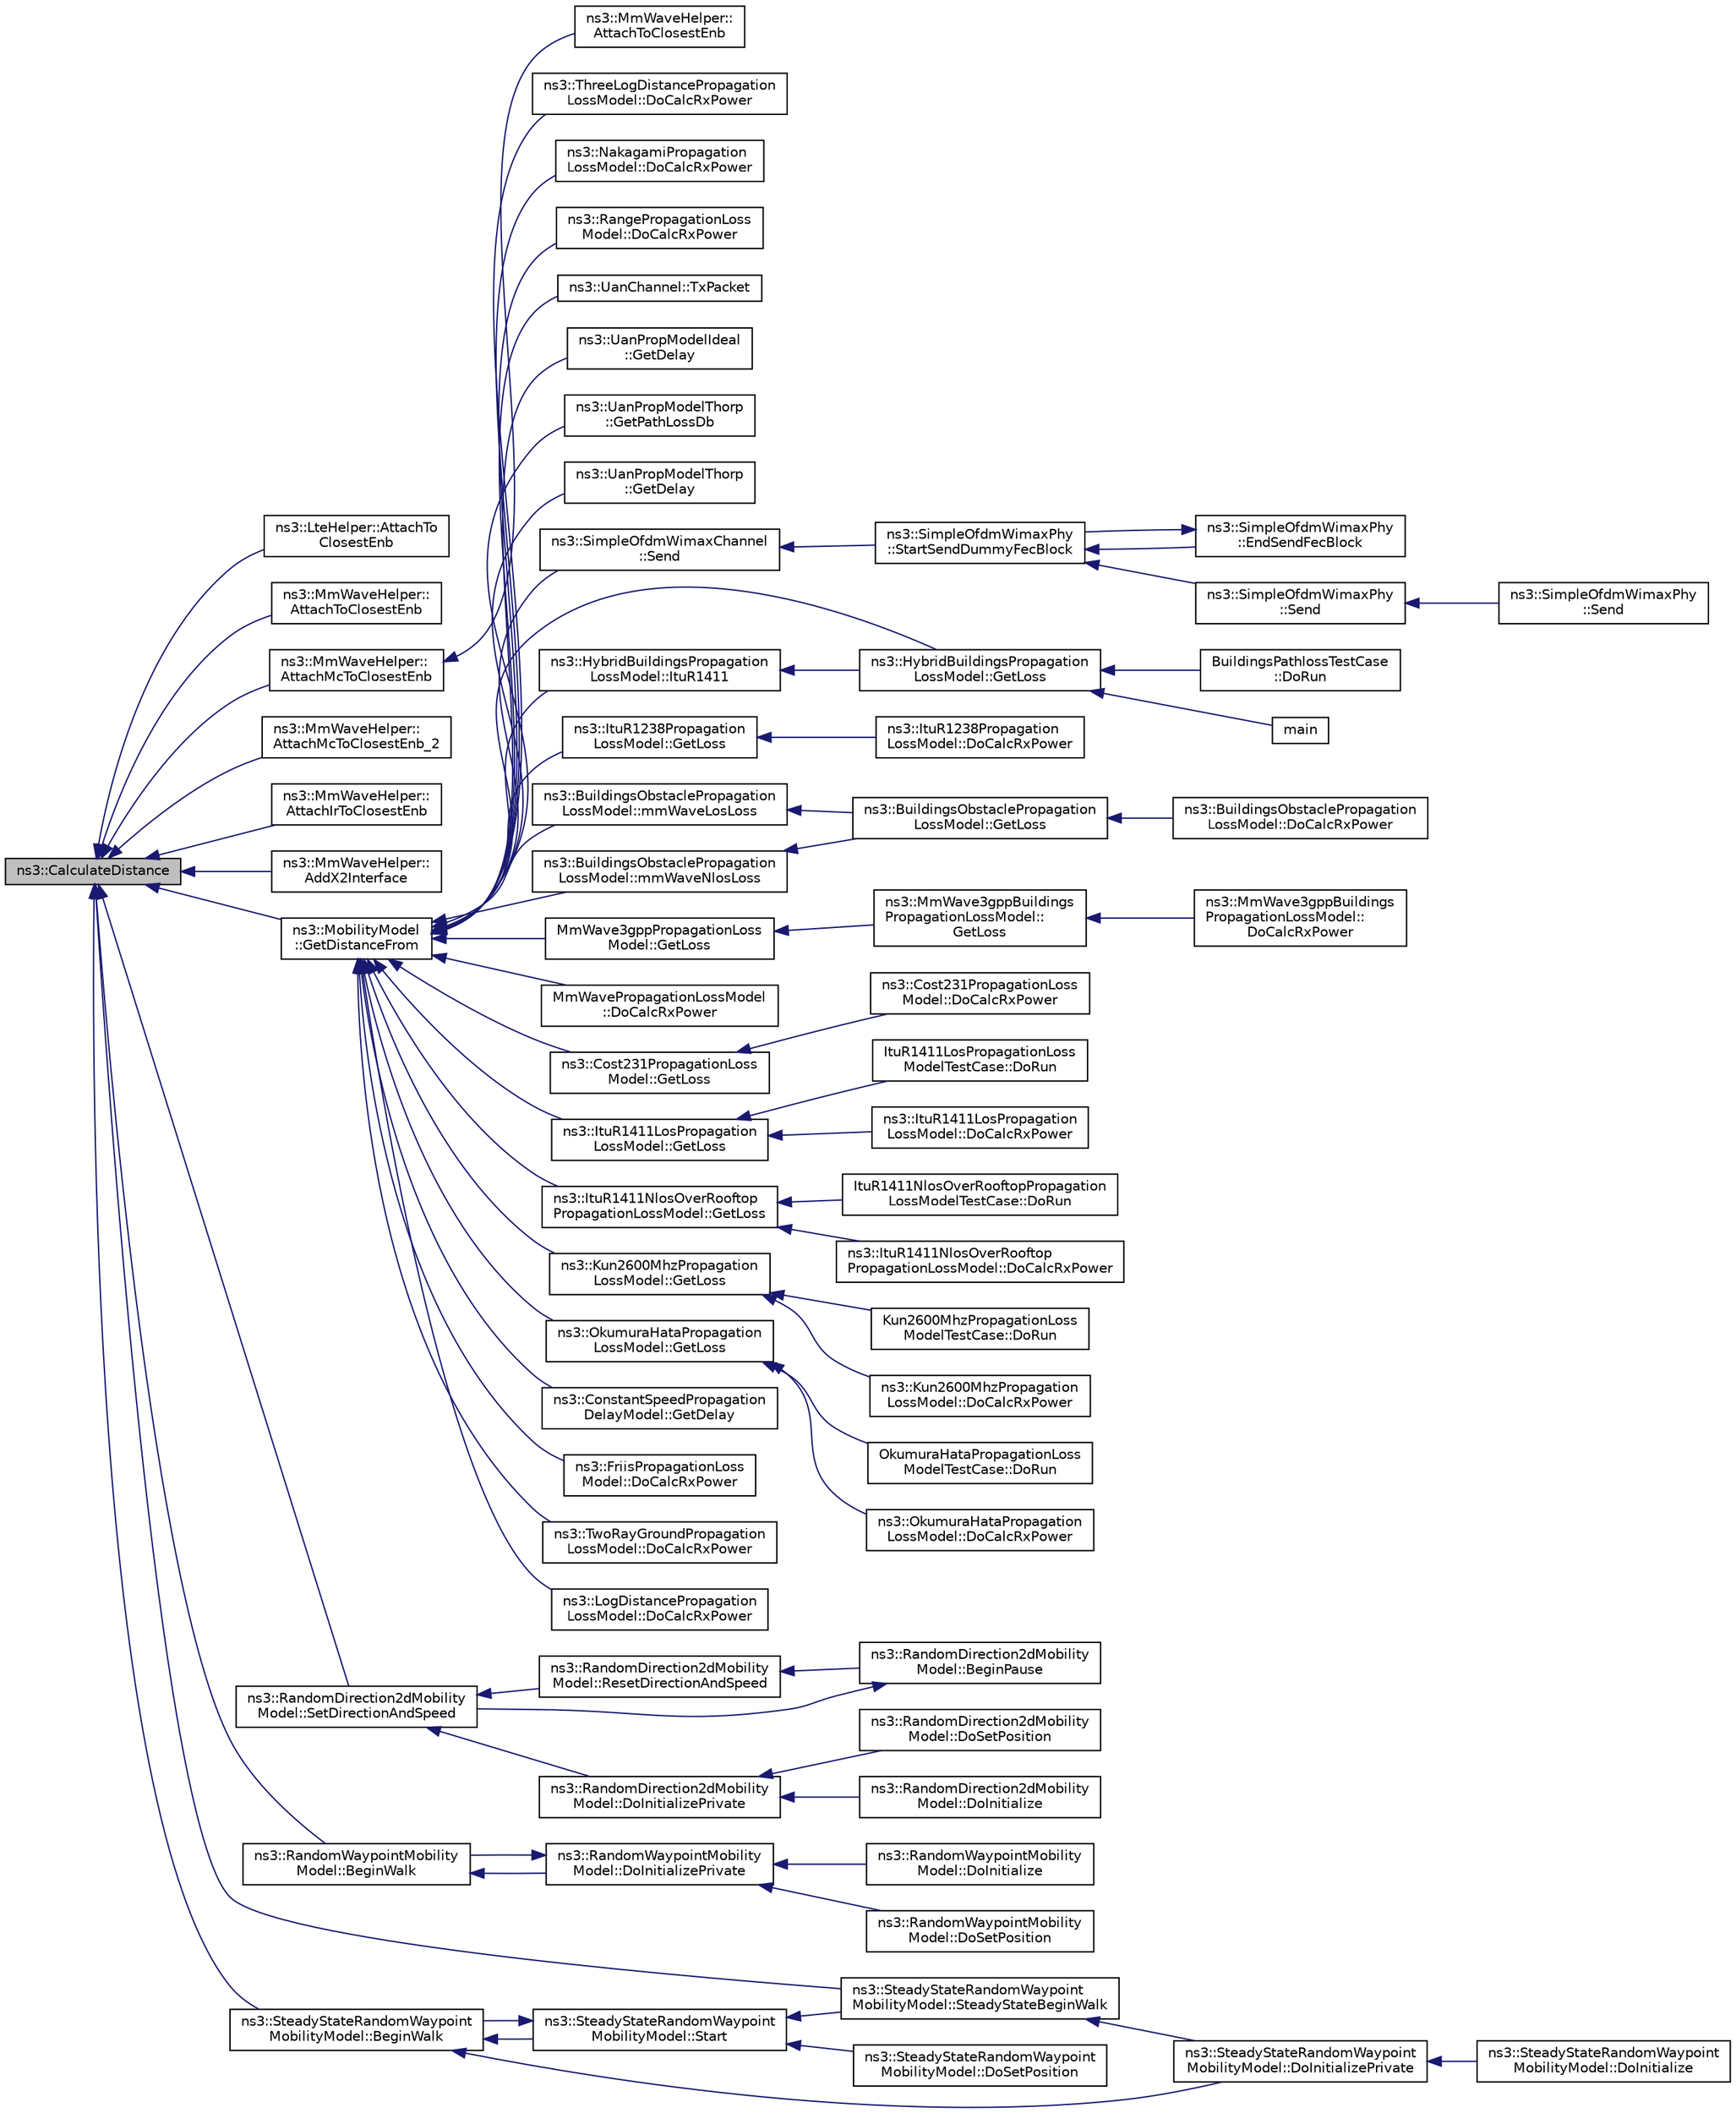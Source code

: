 digraph "ns3::CalculateDistance"
{
  edge [fontname="Helvetica",fontsize="10",labelfontname="Helvetica",labelfontsize="10"];
  node [fontname="Helvetica",fontsize="10",shape=record];
  rankdir="LR";
  Node1 [label="ns3::CalculateDistance",height=0.2,width=0.4,color="black", fillcolor="grey75", style="filled", fontcolor="black"];
  Node1 -> Node2 [dir="back",color="midnightblue",fontsize="10",style="solid"];
  Node2 [label="ns3::LteHelper::AttachTo\lClosestEnb",height=0.2,width=0.4,color="black", fillcolor="white", style="filled",URL="$d6/d63/classns3_1_1LteHelper.html#a53c58a26c1e017b8116e86d82d5897bb",tooltip="Manual attachment of a UE device to the network via the closest eNodeB (with respect to distance) amo..."];
  Node1 -> Node3 [dir="back",color="midnightblue",fontsize="10",style="solid"];
  Node3 [label="ns3::MmWaveHelper::\lAttachToClosestEnb",height=0.2,width=0.4,color="black", fillcolor="white", style="filled",URL="$dd/d6b/classns3_1_1MmWaveHelper.html#a10d1215d5a0e59e471a2a062ffa9f274"];
  Node1 -> Node4 [dir="back",color="midnightblue",fontsize="10",style="solid"];
  Node4 [label="ns3::MmWaveHelper::\lAttachMcToClosestEnb",height=0.2,width=0.4,color="black", fillcolor="white", style="filled",URL="$dd/d6b/classns3_1_1MmWaveHelper.html#ab071490fd7b33a01933e274fa2a29415"];
  Node4 -> Node5 [dir="back",color="midnightblue",fontsize="10",style="solid"];
  Node5 [label="ns3::MmWaveHelper::\lAttachToClosestEnb",height=0.2,width=0.4,color="black", fillcolor="white", style="filled",URL="$dd/d6b/classns3_1_1MmWaveHelper.html#a3a6721f4d496581df38be0f415738fa5"];
  Node1 -> Node6 [dir="back",color="midnightblue",fontsize="10",style="solid"];
  Node6 [label="ns3::MmWaveHelper::\lAttachMcToClosestEnb_2",height=0.2,width=0.4,color="black", fillcolor="white", style="filled",URL="$dd/d6b/classns3_1_1MmWaveHelper.html#abb13627c4d58e805672cccebd7716559"];
  Node1 -> Node7 [dir="back",color="midnightblue",fontsize="10",style="solid"];
  Node7 [label="ns3::MmWaveHelper::\lAttachIrToClosestEnb",height=0.2,width=0.4,color="black", fillcolor="white", style="filled",URL="$dd/d6b/classns3_1_1MmWaveHelper.html#abb0df4557a8d7d5b7838e3602a1ddb97"];
  Node1 -> Node8 [dir="back",color="midnightblue",fontsize="10",style="solid"];
  Node8 [label="ns3::MmWaveHelper::\lAddX2Interface",height=0.2,width=0.4,color="black", fillcolor="white", style="filled",URL="$dd/d6b/classns3_1_1MmWaveHelper.html#af66ea0f5bae007a1a47e18a1542a9c9c"];
  Node1 -> Node9 [dir="back",color="midnightblue",fontsize="10",style="solid"];
  Node9 [label="ns3::MobilityModel\l::GetDistanceFrom",height=0.2,width=0.4,color="black", fillcolor="white", style="filled",URL="$d4/dc5/classns3_1_1MobilityModel.html#afa16c20b3c5fd135be075000f0272f31"];
  Node9 -> Node10 [dir="back",color="midnightblue",fontsize="10",style="solid"];
  Node10 [label="ns3::HybridBuildingsPropagation\lLossModel::GetLoss",height=0.2,width=0.4,color="black", fillcolor="white", style="filled",URL="$de/df8/classns3_1_1HybridBuildingsPropagationLossModel.html#a241f98b865eb28321e724c6963ba4f83"];
  Node10 -> Node11 [dir="back",color="midnightblue",fontsize="10",style="solid"];
  Node11 [label="main",height=0.2,width=0.4,color="black", fillcolor="white", style="filled",URL="$d1/dc3/buildings-pathloss-profiler_8cc.html#a0ddf1224851353fc92bfbff6f499fa97"];
  Node10 -> Node12 [dir="back",color="midnightblue",fontsize="10",style="solid"];
  Node12 [label="BuildingsPathlossTestCase\l::DoRun",height=0.2,width=0.4,color="black", fillcolor="white", style="filled",URL="$db/dc5/classBuildingsPathlossTestCase.html#a6b16dda55a96c818e4612ada692b6b35",tooltip="Implementation to actually run this TestCase. "];
  Node9 -> Node13 [dir="back",color="midnightblue",fontsize="10",style="solid"];
  Node13 [label="ns3::HybridBuildingsPropagation\lLossModel::ItuR1411",height=0.2,width=0.4,color="black", fillcolor="white", style="filled",URL="$de/df8/classns3_1_1HybridBuildingsPropagationLossModel.html#a96de0ed2ba5a5e579e2c20942ca568fa"];
  Node13 -> Node10 [dir="back",color="midnightblue",fontsize="10",style="solid"];
  Node9 -> Node14 [dir="back",color="midnightblue",fontsize="10",style="solid"];
  Node14 [label="ns3::ItuR1238Propagation\lLossModel::GetLoss",height=0.2,width=0.4,color="black", fillcolor="white", style="filled",URL="$df/d3f/classns3_1_1ItuR1238PropagationLossModel.html#a9f628a8cf40ba661eb60ba2fb81406c2"];
  Node14 -> Node15 [dir="back",color="midnightblue",fontsize="10",style="solid"];
  Node15 [label="ns3::ItuR1238Propagation\lLossModel::DoCalcRxPower",height=0.2,width=0.4,color="black", fillcolor="white", style="filled",URL="$df/d3f/classns3_1_1ItuR1238PropagationLossModel.html#a5264af642cb5a328f467a7c445dee693"];
  Node9 -> Node16 [dir="back",color="midnightblue",fontsize="10",style="solid"];
  Node16 [label="ns3::BuildingsObstaclePropagation\lLossModel::mmWaveLosLoss",height=0.2,width=0.4,color="black", fillcolor="white", style="filled",URL="$db/d0d/classns3_1_1BuildingsObstaclePropagationLossModel.html#ad689fe28aa4e050953598741fa1a627c"];
  Node16 -> Node17 [dir="back",color="midnightblue",fontsize="10",style="solid"];
  Node17 [label="ns3::BuildingsObstaclePropagation\lLossModel::GetLoss",height=0.2,width=0.4,color="black", fillcolor="white", style="filled",URL="$db/d0d/classns3_1_1BuildingsObstaclePropagationLossModel.html#aeb4896558411b94c66c1070dd800b1e1"];
  Node17 -> Node18 [dir="back",color="midnightblue",fontsize="10",style="solid"];
  Node18 [label="ns3::BuildingsObstaclePropagation\lLossModel::DoCalcRxPower",height=0.2,width=0.4,color="black", fillcolor="white", style="filled",URL="$db/d0d/classns3_1_1BuildingsObstaclePropagationLossModel.html#ae938f5d032fe35e93ffc3c98450947d3"];
  Node9 -> Node19 [dir="back",color="midnightblue",fontsize="10",style="solid"];
  Node19 [label="ns3::BuildingsObstaclePropagation\lLossModel::mmWaveNlosLoss",height=0.2,width=0.4,color="black", fillcolor="white", style="filled",URL="$db/d0d/classns3_1_1BuildingsObstaclePropagationLossModel.html#a165f29adb5af1840a7cbb837dcd8e5c9"];
  Node19 -> Node17 [dir="back",color="midnightblue",fontsize="10",style="solid"];
  Node9 -> Node20 [dir="back",color="midnightblue",fontsize="10",style="solid"];
  Node20 [label="MmWave3gppPropagationLoss\lModel::GetLoss",height=0.2,width=0.4,color="black", fillcolor="white", style="filled",URL="$dc/d49/classMmWave3gppPropagationLossModel.html#ae389c108155d92774975e8a8d0de9c6a"];
  Node20 -> Node21 [dir="back",color="midnightblue",fontsize="10",style="solid"];
  Node21 [label="ns3::MmWave3gppBuildings\lPropagationLossModel::\lGetLoss",height=0.2,width=0.4,color="black", fillcolor="white", style="filled",URL="$d6/d89/classns3_1_1MmWave3gppBuildingsPropagationLossModel.html#ae461e2a33b54da63fe384804e719813b"];
  Node21 -> Node22 [dir="back",color="midnightblue",fontsize="10",style="solid"];
  Node22 [label="ns3::MmWave3gppBuildings\lPropagationLossModel::\lDoCalcRxPower",height=0.2,width=0.4,color="black", fillcolor="white", style="filled",URL="$d6/d89/classns3_1_1MmWave3gppBuildingsPropagationLossModel.html#ada18d8a51aff691ae918be09794df267"];
  Node9 -> Node23 [dir="back",color="midnightblue",fontsize="10",style="solid"];
  Node23 [label="MmWavePropagationLossModel\l::DoCalcRxPower",height=0.2,width=0.4,color="black", fillcolor="white", style="filled",URL="$d7/d6e/classMmWavePropagationLossModel.html#a28b879dc3d4404dd807b50527c71e51c"];
  Node9 -> Node24 [dir="back",color="midnightblue",fontsize="10",style="solid"];
  Node24 [label="ns3::Cost231PropagationLoss\lModel::GetLoss",height=0.2,width=0.4,color="black", fillcolor="white", style="filled",URL="$d9/df2/classns3_1_1Cost231PropagationLossModel.html#adcd7815ef6c85c45565231142004f4e8"];
  Node24 -> Node25 [dir="back",color="midnightblue",fontsize="10",style="solid"];
  Node25 [label="ns3::Cost231PropagationLoss\lModel::DoCalcRxPower",height=0.2,width=0.4,color="black", fillcolor="white", style="filled",URL="$d9/df2/classns3_1_1Cost231PropagationLossModel.html#a69ee4232b70016dda215a8634349932e"];
  Node9 -> Node26 [dir="back",color="midnightblue",fontsize="10",style="solid"];
  Node26 [label="ns3::ItuR1411LosPropagation\lLossModel::GetLoss",height=0.2,width=0.4,color="black", fillcolor="white", style="filled",URL="$d4/da8/classns3_1_1ItuR1411LosPropagationLossModel.html#ad194a5751273291ef168cafa0efc9ca6"];
  Node26 -> Node27 [dir="back",color="midnightblue",fontsize="10",style="solid"];
  Node27 [label="ns3::ItuR1411LosPropagation\lLossModel::DoCalcRxPower",height=0.2,width=0.4,color="black", fillcolor="white", style="filled",URL="$d4/da8/classns3_1_1ItuR1411LosPropagationLossModel.html#a4d3a669fac3015e30ab70d53113d7d52"];
  Node26 -> Node28 [dir="back",color="midnightblue",fontsize="10",style="solid"];
  Node28 [label="ItuR1411LosPropagationLoss\lModelTestCase::DoRun",height=0.2,width=0.4,color="black", fillcolor="white", style="filled",URL="$d9/dc9/classItuR1411LosPropagationLossModelTestCase.html#a13bfa897fc98c45a328bf90f0f648249",tooltip="Implementation to actually run this TestCase. "];
  Node9 -> Node29 [dir="back",color="midnightblue",fontsize="10",style="solid"];
  Node29 [label="ns3::ItuR1411NlosOverRooftop\lPropagationLossModel::GetLoss",height=0.2,width=0.4,color="black", fillcolor="white", style="filled",URL="$d6/d73/classns3_1_1ItuR1411NlosOverRooftopPropagationLossModel.html#a73ddf8a5aec66d107cf56b33160dd116"];
  Node29 -> Node30 [dir="back",color="midnightblue",fontsize="10",style="solid"];
  Node30 [label="ns3::ItuR1411NlosOverRooftop\lPropagationLossModel::DoCalcRxPower",height=0.2,width=0.4,color="black", fillcolor="white", style="filled",URL="$d6/d73/classns3_1_1ItuR1411NlosOverRooftopPropagationLossModel.html#a3afc938f060814307382eb07791ff00b"];
  Node29 -> Node31 [dir="back",color="midnightblue",fontsize="10",style="solid"];
  Node31 [label="ItuR1411NlosOverRooftopPropagation\lLossModelTestCase::DoRun",height=0.2,width=0.4,color="black", fillcolor="white", style="filled",URL="$df/db7/classItuR1411NlosOverRooftopPropagationLossModelTestCase.html#a8b0deec1405f06522fd9d3a44734e51d",tooltip="Implementation to actually run this TestCase. "];
  Node9 -> Node32 [dir="back",color="midnightblue",fontsize="10",style="solid"];
  Node32 [label="ns3::Kun2600MhzPropagation\lLossModel::GetLoss",height=0.2,width=0.4,color="black", fillcolor="white", style="filled",URL="$db/d8c/classns3_1_1Kun2600MhzPropagationLossModel.html#a6ca564e4f91bd979af59431ae2a9e0d8"];
  Node32 -> Node33 [dir="back",color="midnightblue",fontsize="10",style="solid"];
  Node33 [label="ns3::Kun2600MhzPropagation\lLossModel::DoCalcRxPower",height=0.2,width=0.4,color="black", fillcolor="white", style="filled",URL="$db/d8c/classns3_1_1Kun2600MhzPropagationLossModel.html#a705cd3abfe2e8d5841cfb629e210d8c2"];
  Node32 -> Node34 [dir="back",color="midnightblue",fontsize="10",style="solid"];
  Node34 [label="Kun2600MhzPropagationLoss\lModelTestCase::DoRun",height=0.2,width=0.4,color="black", fillcolor="white", style="filled",URL="$dc/d83/classKun2600MhzPropagationLossModelTestCase.html#aa5278eaa92b5abce1cd91bfea29ec794",tooltip="Implementation to actually run this TestCase. "];
  Node9 -> Node35 [dir="back",color="midnightblue",fontsize="10",style="solid"];
  Node35 [label="ns3::OkumuraHataPropagation\lLossModel::GetLoss",height=0.2,width=0.4,color="black", fillcolor="white", style="filled",URL="$d7/df9/classns3_1_1OkumuraHataPropagationLossModel.html#aa6ca10bd9ebdbc46deeec2e036ba6938"];
  Node35 -> Node36 [dir="back",color="midnightblue",fontsize="10",style="solid"];
  Node36 [label="ns3::OkumuraHataPropagation\lLossModel::DoCalcRxPower",height=0.2,width=0.4,color="black", fillcolor="white", style="filled",URL="$d7/df9/classns3_1_1OkumuraHataPropagationLossModel.html#ab3a4458fc050a0e246e21eae2ca1e955"];
  Node35 -> Node37 [dir="back",color="midnightblue",fontsize="10",style="solid"];
  Node37 [label="OkumuraHataPropagationLoss\lModelTestCase::DoRun",height=0.2,width=0.4,color="black", fillcolor="white", style="filled",URL="$de/db1/classOkumuraHataPropagationLossModelTestCase.html#a2eeb636f42a7780e1767fb2fb21875af",tooltip="Implementation to actually run this TestCase. "];
  Node9 -> Node38 [dir="back",color="midnightblue",fontsize="10",style="solid"];
  Node38 [label="ns3::ConstantSpeedPropagation\lDelayModel::GetDelay",height=0.2,width=0.4,color="black", fillcolor="white", style="filled",URL="$d3/db8/classns3_1_1ConstantSpeedPropagationDelayModel.html#a02fbbd68ce99f0850f19f546ea682f8b"];
  Node9 -> Node39 [dir="back",color="midnightblue",fontsize="10",style="solid"];
  Node39 [label="ns3::FriisPropagationLoss\lModel::DoCalcRxPower",height=0.2,width=0.4,color="black", fillcolor="white", style="filled",URL="$d2/d68/classns3_1_1FriisPropagationLossModel.html#afa96b418174d515984c9e5f79af399dd"];
  Node9 -> Node40 [dir="back",color="midnightblue",fontsize="10",style="solid"];
  Node40 [label="ns3::TwoRayGroundPropagation\lLossModel::DoCalcRxPower",height=0.2,width=0.4,color="black", fillcolor="white", style="filled",URL="$da/d18/classns3_1_1TwoRayGroundPropagationLossModel.html#a72cae304e6cafffa4eb1dd6292e6f470"];
  Node9 -> Node41 [dir="back",color="midnightblue",fontsize="10",style="solid"];
  Node41 [label="ns3::LogDistancePropagation\lLossModel::DoCalcRxPower",height=0.2,width=0.4,color="black", fillcolor="white", style="filled",URL="$d6/dab/classns3_1_1LogDistancePropagationLossModel.html#acf6fa322564f60f5140b3e6cc7910581"];
  Node9 -> Node42 [dir="back",color="midnightblue",fontsize="10",style="solid"];
  Node42 [label="ns3::ThreeLogDistancePropagation\lLossModel::DoCalcRxPower",height=0.2,width=0.4,color="black", fillcolor="white", style="filled",URL="$da/d93/classns3_1_1ThreeLogDistancePropagationLossModel.html#affb50ea34b4f46000c66069c75beb04f"];
  Node9 -> Node43 [dir="back",color="midnightblue",fontsize="10",style="solid"];
  Node43 [label="ns3::NakagamiPropagation\lLossModel::DoCalcRxPower",height=0.2,width=0.4,color="black", fillcolor="white", style="filled",URL="$d5/d69/classns3_1_1NakagamiPropagationLossModel.html#a23a080bfe8e23fc663a1408769d9f88f"];
  Node9 -> Node44 [dir="back",color="midnightblue",fontsize="10",style="solid"];
  Node44 [label="ns3::RangePropagationLoss\lModel::DoCalcRxPower",height=0.2,width=0.4,color="black", fillcolor="white", style="filled",URL="$d6/d95/classns3_1_1RangePropagationLossModel.html#a6a377b216c413b69574ff2186fda7995"];
  Node9 -> Node45 [dir="back",color="midnightblue",fontsize="10",style="solid"];
  Node45 [label="ns3::UanChannel::TxPacket",height=0.2,width=0.4,color="black", fillcolor="white", style="filled",URL="$d1/dec/classns3_1_1UanChannel.html#aaf9ea1b58b62a99e1c05c4732dcb5b55"];
  Node9 -> Node46 [dir="back",color="midnightblue",fontsize="10",style="solid"];
  Node46 [label="ns3::UanPropModelIdeal\l::GetDelay",height=0.2,width=0.4,color="black", fillcolor="white", style="filled",URL="$de/d16/classns3_1_1UanPropModelIdeal.html#a3aee9ee82d6cf798ce814f6e46d6dfd3"];
  Node9 -> Node47 [dir="back",color="midnightblue",fontsize="10",style="solid"];
  Node47 [label="ns3::UanPropModelThorp\l::GetPathLossDb",height=0.2,width=0.4,color="black", fillcolor="white", style="filled",URL="$dd/d8e/classns3_1_1UanPropModelThorp.html#a5234a83f4289907a57afa9246e4e0f8b"];
  Node9 -> Node48 [dir="back",color="midnightblue",fontsize="10",style="solid"];
  Node48 [label="ns3::UanPropModelThorp\l::GetDelay",height=0.2,width=0.4,color="black", fillcolor="white", style="filled",URL="$dd/d8e/classns3_1_1UanPropModelThorp.html#a6b89d0d9e637546e3af0b324c42fc4e0"];
  Node9 -> Node49 [dir="back",color="midnightblue",fontsize="10",style="solid"];
  Node49 [label="ns3::SimpleOfdmWimaxChannel\l::Send",height=0.2,width=0.4,color="black", fillcolor="white", style="filled",URL="$d6/dde/classns3_1_1SimpleOfdmWimaxChannel.html#ac056bb3c46b4ecc56b4fe32fefd79bc6",tooltip="Sends a dummy fec block to all connected physical devices. "];
  Node49 -> Node50 [dir="back",color="midnightblue",fontsize="10",style="solid"];
  Node50 [label="ns3::SimpleOfdmWimaxPhy\l::StartSendDummyFecBlock",height=0.2,width=0.4,color="black", fillcolor="white", style="filled",URL="$d5/dba/classns3_1_1SimpleOfdmWimaxPhy.html#a224ebae3cb0c6309b1d290dcfe349963"];
  Node50 -> Node51 [dir="back",color="midnightblue",fontsize="10",style="solid"];
  Node51 [label="ns3::SimpleOfdmWimaxPhy\l::Send",height=0.2,width=0.4,color="black", fillcolor="white", style="filled",URL="$d5/dba/classns3_1_1SimpleOfdmWimaxPhy.html#ac39b27e0e9ce8d571f307fcc7d40d2ad",tooltip="Sends a burst on the channel. "];
  Node51 -> Node52 [dir="back",color="midnightblue",fontsize="10",style="solid"];
  Node52 [label="ns3::SimpleOfdmWimaxPhy\l::Send",height=0.2,width=0.4,color="black", fillcolor="white", style="filled",URL="$d5/dba/classns3_1_1SimpleOfdmWimaxPhy.html#a8df8042b7b44fdf471addecf6c41f074",tooltip="Sends a burst on the channel. "];
  Node50 -> Node53 [dir="back",color="midnightblue",fontsize="10",style="solid"];
  Node53 [label="ns3::SimpleOfdmWimaxPhy\l::EndSendFecBlock",height=0.2,width=0.4,color="black", fillcolor="white", style="filled",URL="$d5/dba/classns3_1_1SimpleOfdmWimaxPhy.html#a488d6fa3a7f48b641422e790c796a742"];
  Node53 -> Node50 [dir="back",color="midnightblue",fontsize="10",style="solid"];
  Node1 -> Node54 [dir="back",color="midnightblue",fontsize="10",style="solid"];
  Node54 [label="ns3::RandomDirection2dMobility\lModel::SetDirectionAndSpeed",height=0.2,width=0.4,color="black", fillcolor="white", style="filled",URL="$dc/d1a/classns3_1_1RandomDirection2dMobilityModel.html#a29c1abbed69775374f52c5635cadd5d9"];
  Node54 -> Node55 [dir="back",color="midnightblue",fontsize="10",style="solid"];
  Node55 [label="ns3::RandomDirection2dMobility\lModel::DoInitializePrivate",height=0.2,width=0.4,color="black", fillcolor="white", style="filled",URL="$dc/d1a/classns3_1_1RandomDirection2dMobilityModel.html#a8240bba0ddc6f386bda3ebf96b383a6a"];
  Node55 -> Node56 [dir="back",color="midnightblue",fontsize="10",style="solid"];
  Node56 [label="ns3::RandomDirection2dMobility\lModel::DoInitialize",height=0.2,width=0.4,color="black", fillcolor="white", style="filled",URL="$dc/d1a/classns3_1_1RandomDirection2dMobilityModel.html#acda447352283b800003b657128927cc6"];
  Node55 -> Node57 [dir="back",color="midnightblue",fontsize="10",style="solid"];
  Node57 [label="ns3::RandomDirection2dMobility\lModel::DoSetPosition",height=0.2,width=0.4,color="black", fillcolor="white", style="filled",URL="$dc/d1a/classns3_1_1RandomDirection2dMobilityModel.html#ae35094b50443320f1ebab5beed22cc34"];
  Node54 -> Node58 [dir="back",color="midnightblue",fontsize="10",style="solid"];
  Node58 [label="ns3::RandomDirection2dMobility\lModel::ResetDirectionAndSpeed",height=0.2,width=0.4,color="black", fillcolor="white", style="filled",URL="$dc/d1a/classns3_1_1RandomDirection2dMobilityModel.html#acc1e4eab8e75a20854938b0616bb9c79"];
  Node58 -> Node59 [dir="back",color="midnightblue",fontsize="10",style="solid"];
  Node59 [label="ns3::RandomDirection2dMobility\lModel::BeginPause",height=0.2,width=0.4,color="black", fillcolor="white", style="filled",URL="$dc/d1a/classns3_1_1RandomDirection2dMobilityModel.html#a95bf0e9129301ca8cf51fcd1bf665a17"];
  Node59 -> Node54 [dir="back",color="midnightblue",fontsize="10",style="solid"];
  Node1 -> Node60 [dir="back",color="midnightblue",fontsize="10",style="solid"];
  Node60 [label="ns3::RandomWaypointMobility\lModel::BeginWalk",height=0.2,width=0.4,color="black", fillcolor="white", style="filled",URL="$d4/d09/classns3_1_1RandomWaypointMobilityModel.html#a2bdd46473a659a69038bd71efe730c0f"];
  Node60 -> Node61 [dir="back",color="midnightblue",fontsize="10",style="solid"];
  Node61 [label="ns3::RandomWaypointMobility\lModel::DoInitializePrivate",height=0.2,width=0.4,color="black", fillcolor="white", style="filled",URL="$d4/d09/classns3_1_1RandomWaypointMobilityModel.html#a54eb8b2d814d3dfe78f5b189d1e40cf8"];
  Node61 -> Node60 [dir="back",color="midnightblue",fontsize="10",style="solid"];
  Node61 -> Node62 [dir="back",color="midnightblue",fontsize="10",style="solid"];
  Node62 [label="ns3::RandomWaypointMobility\lModel::DoInitialize",height=0.2,width=0.4,color="black", fillcolor="white", style="filled",URL="$d4/d09/classns3_1_1RandomWaypointMobilityModel.html#ab3c24223f92f3b81d9b9b3d916e57808"];
  Node61 -> Node63 [dir="back",color="midnightblue",fontsize="10",style="solid"];
  Node63 [label="ns3::RandomWaypointMobility\lModel::DoSetPosition",height=0.2,width=0.4,color="black", fillcolor="white", style="filled",URL="$d4/d09/classns3_1_1RandomWaypointMobilityModel.html#aaa7ec1c8816486310082042724e3d76b"];
  Node1 -> Node64 [dir="back",color="midnightblue",fontsize="10",style="solid"];
  Node64 [label="ns3::SteadyStateRandomWaypoint\lMobilityModel::SteadyStateBeginWalk",height=0.2,width=0.4,color="black", fillcolor="white", style="filled",URL="$d9/d91/classns3_1_1SteadyStateRandomWaypointMobilityModel.html#a4ff1b8e152ae2b5481baf39a91174c5d"];
  Node64 -> Node65 [dir="back",color="midnightblue",fontsize="10",style="solid"];
  Node65 [label="ns3::SteadyStateRandomWaypoint\lMobilityModel::DoInitializePrivate",height=0.2,width=0.4,color="black", fillcolor="white", style="filled",URL="$d9/d91/classns3_1_1SteadyStateRandomWaypointMobilityModel.html#a661b708216d6f6c38443d061b0d02c96"];
  Node65 -> Node66 [dir="back",color="midnightblue",fontsize="10",style="solid"];
  Node66 [label="ns3::SteadyStateRandomWaypoint\lMobilityModel::DoInitialize",height=0.2,width=0.4,color="black", fillcolor="white", style="filled",URL="$d9/d91/classns3_1_1SteadyStateRandomWaypointMobilityModel.html#a9e27c674274fb626dca8e0a6ddf3f8f3"];
  Node1 -> Node67 [dir="back",color="midnightblue",fontsize="10",style="solid"];
  Node67 [label="ns3::SteadyStateRandomWaypoint\lMobilityModel::BeginWalk",height=0.2,width=0.4,color="black", fillcolor="white", style="filled",URL="$d9/d91/classns3_1_1SteadyStateRandomWaypointMobilityModel.html#a6db94d1dee3fe984ad422fd9bed2d7db"];
  Node67 -> Node65 [dir="back",color="midnightblue",fontsize="10",style="solid"];
  Node67 -> Node68 [dir="back",color="midnightblue",fontsize="10",style="solid"];
  Node68 [label="ns3::SteadyStateRandomWaypoint\lMobilityModel::Start",height=0.2,width=0.4,color="black", fillcolor="white", style="filled",URL="$d9/d91/classns3_1_1SteadyStateRandomWaypointMobilityModel.html#afb5dffc7e7b3e1d2f66f98c1300ca443"];
  Node68 -> Node64 [dir="back",color="midnightblue",fontsize="10",style="solid"];
  Node68 -> Node67 [dir="back",color="midnightblue",fontsize="10",style="solid"];
  Node68 -> Node69 [dir="back",color="midnightblue",fontsize="10",style="solid"];
  Node69 [label="ns3::SteadyStateRandomWaypoint\lMobilityModel::DoSetPosition",height=0.2,width=0.4,color="black", fillcolor="white", style="filled",URL="$d9/d91/classns3_1_1SteadyStateRandomWaypointMobilityModel.html#a2ffb24cd477f0a23487e914ca50366bc"];
}
